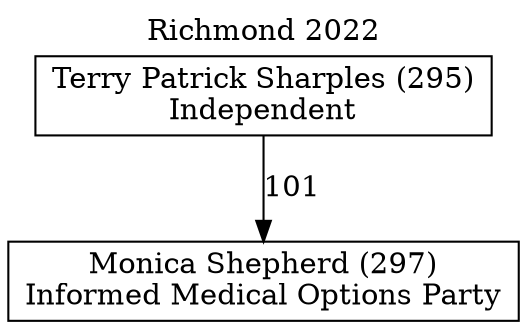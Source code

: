 // House preference flow
digraph "Monica Shepherd (297)_Richmond_2022" {
	graph [label="Richmond 2022" labelloc=t mclimit=10]
	node [shape=box]
	"Terry Patrick Sharples (295)" [label="Terry Patrick Sharples (295)
Independent"]
	"Monica Shepherd (297)" [label="Monica Shepherd (297)
Informed Medical Options Party"]
	"Terry Patrick Sharples (295)" -> "Monica Shepherd (297)" [label=101]
}
